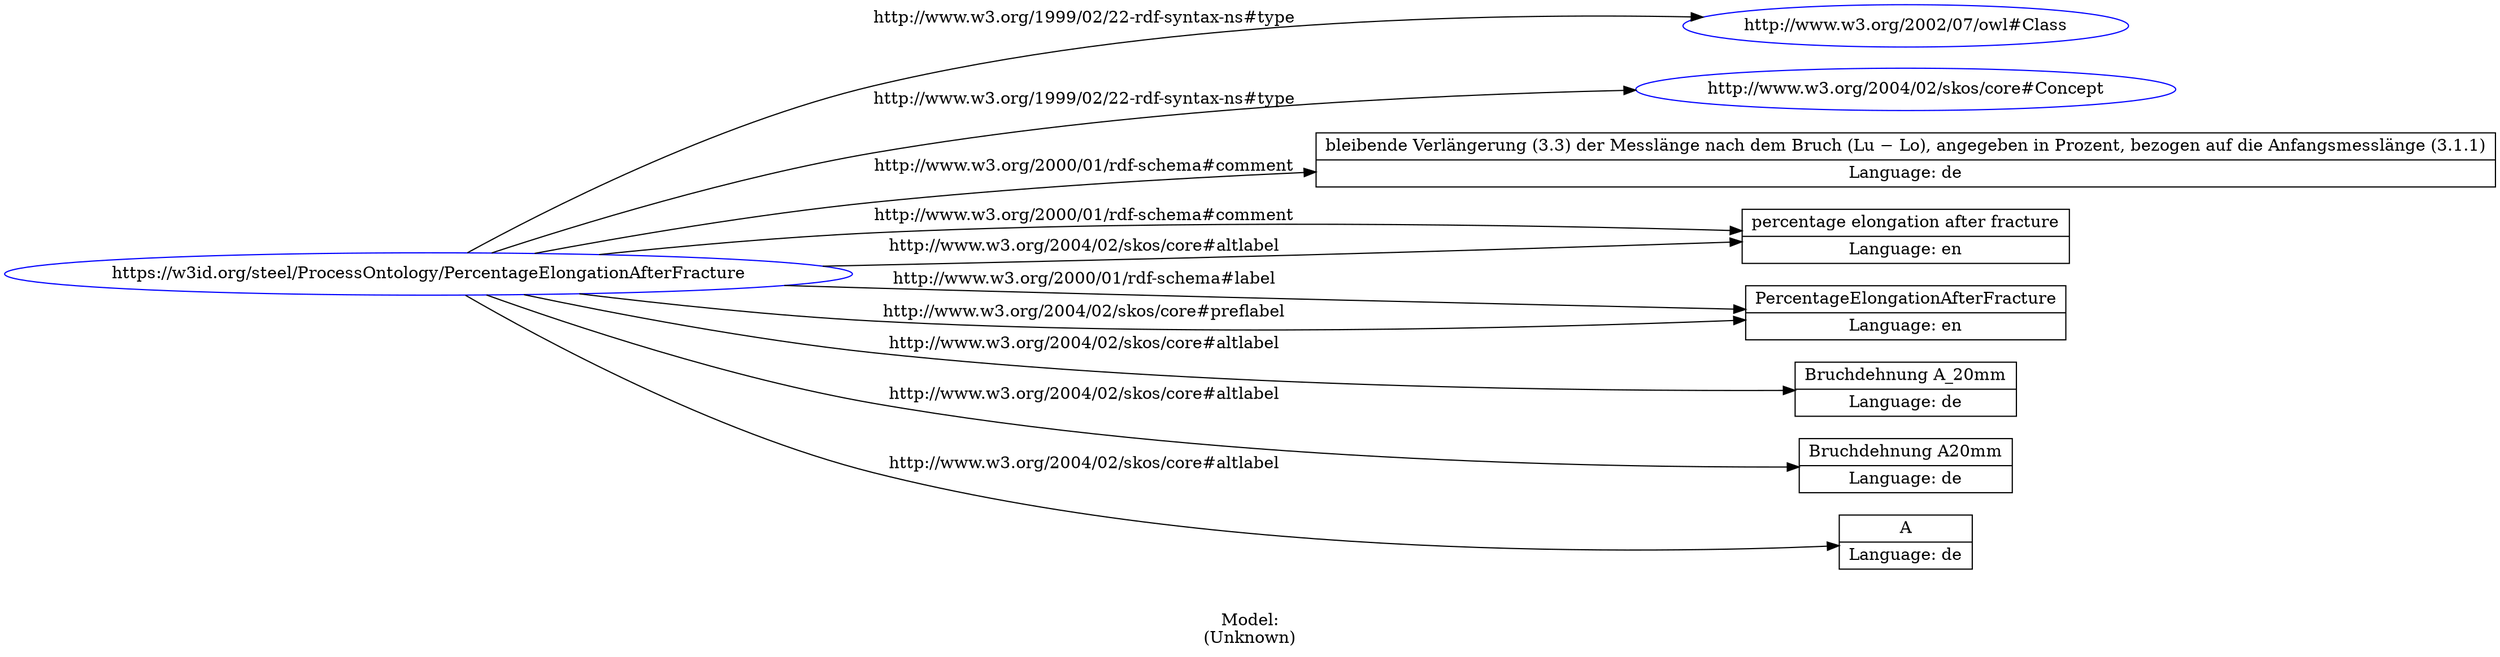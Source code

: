 digraph {
	rankdir = LR;
	charset="utf-8";

	"Rhttps://w3id.org/steel/ProcessOntology/PercentageElongationAfterFracture" -> "Rhttp://www.w3.org/2002/07/owl#Class" [ label="http://www.w3.org/1999/02/22-rdf-syntax-ns#type" ];
	"Rhttps://w3id.org/steel/ProcessOntology/PercentageElongationAfterFracture" -> "Rhttp://www.w3.org/2004/02/skos/core#Concept" [ label="http://www.w3.org/1999/02/22-rdf-syntax-ns#type" ];
	"Rhttps://w3id.org/steel/ProcessOntology/PercentageElongationAfterFracture" -> "Lbleibende Verlängerung (3.3) der Messlänge nach dem Bruch (Lu − Lo), angegeben in Prozent, bezogen auf die Anfangsmesslänge (3.1.1)|Language: de" [ label="http://www.w3.org/2000/01/rdf-schema#comment" ];
	"Rhttps://w3id.org/steel/ProcessOntology/PercentageElongationAfterFracture" -> "Lpercentage elongation after fracture|Language: en" [ label="http://www.w3.org/2000/01/rdf-schema#comment" ];
	"Rhttps://w3id.org/steel/ProcessOntology/PercentageElongationAfterFracture" -> "LPercentageElongationAfterFracture|Language: en" [ label="http://www.w3.org/2000/01/rdf-schema#label" ];
	"Rhttps://w3id.org/steel/ProcessOntology/PercentageElongationAfterFracture" -> "LBruchdehnung A_20mm|Language: de" [ label="http://www.w3.org/2004/02/skos/core#altlabel" ];
	"Rhttps://w3id.org/steel/ProcessOntology/PercentageElongationAfterFracture" -> "LBruchdehnung A20mm|Language: de" [ label="http://www.w3.org/2004/02/skos/core#altlabel" ];
	"Rhttps://w3id.org/steel/ProcessOntology/PercentageElongationAfterFracture" -> "LA|Language: de" [ label="http://www.w3.org/2004/02/skos/core#altlabel" ];
	"Rhttps://w3id.org/steel/ProcessOntology/PercentageElongationAfterFracture" -> "Lpercentage elongation after fracture|Language: en" [ label="http://www.w3.org/2004/02/skos/core#altlabel" ];
	"Rhttps://w3id.org/steel/ProcessOntology/PercentageElongationAfterFracture" -> "LPercentageElongationAfterFracture|Language: en" [ label="http://www.w3.org/2004/02/skos/core#preflabel" ];

	// Resources
	"Rhttps://w3id.org/steel/ProcessOntology/PercentageElongationAfterFracture" [ label="https://w3id.org/steel/ProcessOntology/PercentageElongationAfterFracture", shape = ellipse, color = blue ];
	"Rhttp://www.w3.org/2002/07/owl#Class" [ label="http://www.w3.org/2002/07/owl#Class", shape = ellipse, color = blue ];
	"Rhttp://www.w3.org/2004/02/skos/core#Concept" [ label="http://www.w3.org/2004/02/skos/core#Concept", shape = ellipse, color = blue ];

	// Anonymous nodes

	// Literals
	"Lbleibende Verlängerung (3.3) der Messlänge nach dem Bruch (Lu − Lo), angegeben in Prozent, bezogen auf die Anfangsmesslänge (3.1.1)|Language: de" [ label="bleibende Verlängerung (3.3) der Messlänge nach dem Bruch (Lu − Lo), angegeben in Prozent, bezogen auf die Anfangsmesslänge (3.1.1)|Language: de", shape = record ];
	"Lpercentage elongation after fracture|Language: en" [ label="percentage elongation after fracture|Language: en", shape = record ];
	"LPercentageElongationAfterFracture|Language: en" [ label="PercentageElongationAfterFracture|Language: en", shape = record ];
	"LBruchdehnung A_20mm|Language: de" [ label="Bruchdehnung A_20mm|Language: de", shape = record ];
	"LBruchdehnung A20mm|Language: de" [ label="Bruchdehnung A20mm|Language: de", shape = record ];
	"LA|Language: de" [ label="A|Language: de", shape = record ];

	label="\n\nModel:\n(Unknown)";
}

